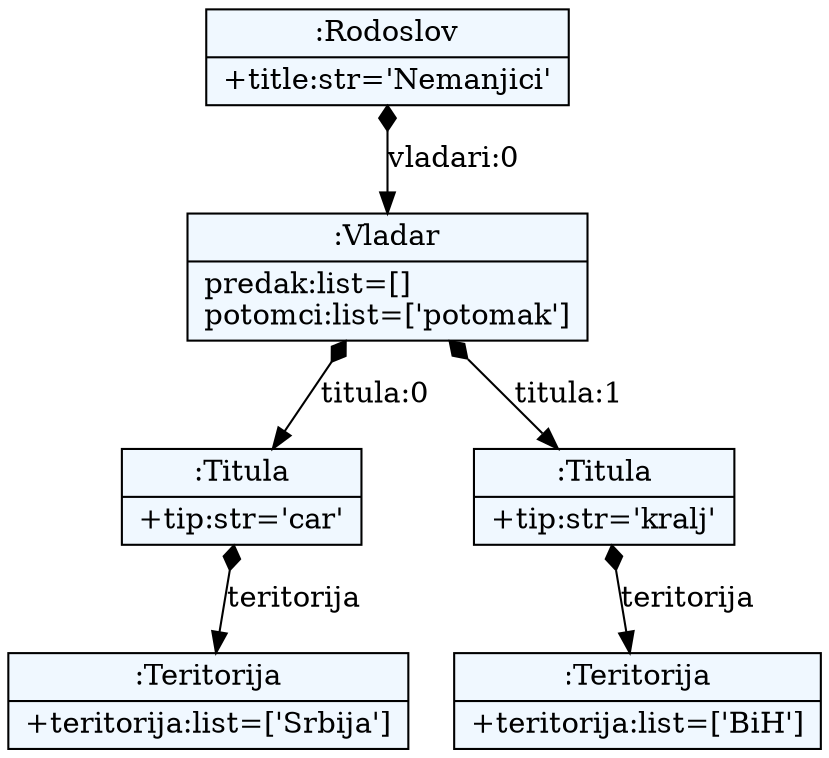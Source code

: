 
    digraph xtext {
    fontname = "Bitstream Vera Sans"
    fontsize = 8
    node[
        shape=record,
        style=filled,
        fillcolor=aliceblue
    ]
    nodesep = 0.3
    edge[dir=black,arrowtail=empty]


68287176 -> 68228096 [label="vladari:0" arrowtail=diamond dir=both]
68228096 -> 68130128 [label="titula:0" arrowtail=diamond dir=both]
68130128 -> 68131024 [label="teritorija" arrowtail=diamond dir=both]
68131024[label="{:Teritorija|+teritorija:list=['Srbija']\l}"]
68130128[label="{:Titula|+tip:str='car'\l}"]
68228096 -> 68120472 [label="titula:1" arrowtail=diamond dir=both]
68120472 -> 68129736 [label="teritorija" arrowtail=diamond dir=both]
68129736[label="{:Teritorija|+teritorija:list=['BiH']\l}"]
68120472[label="{:Titula|+tip:str='kralj'\l}"]
68228096[label="{:Vladar|predak:list=[]\lpotomci:list=['potomak']\l}"]
68287176[label="{:Rodoslov|+title:str='Nemanjici'\l}"]

}
